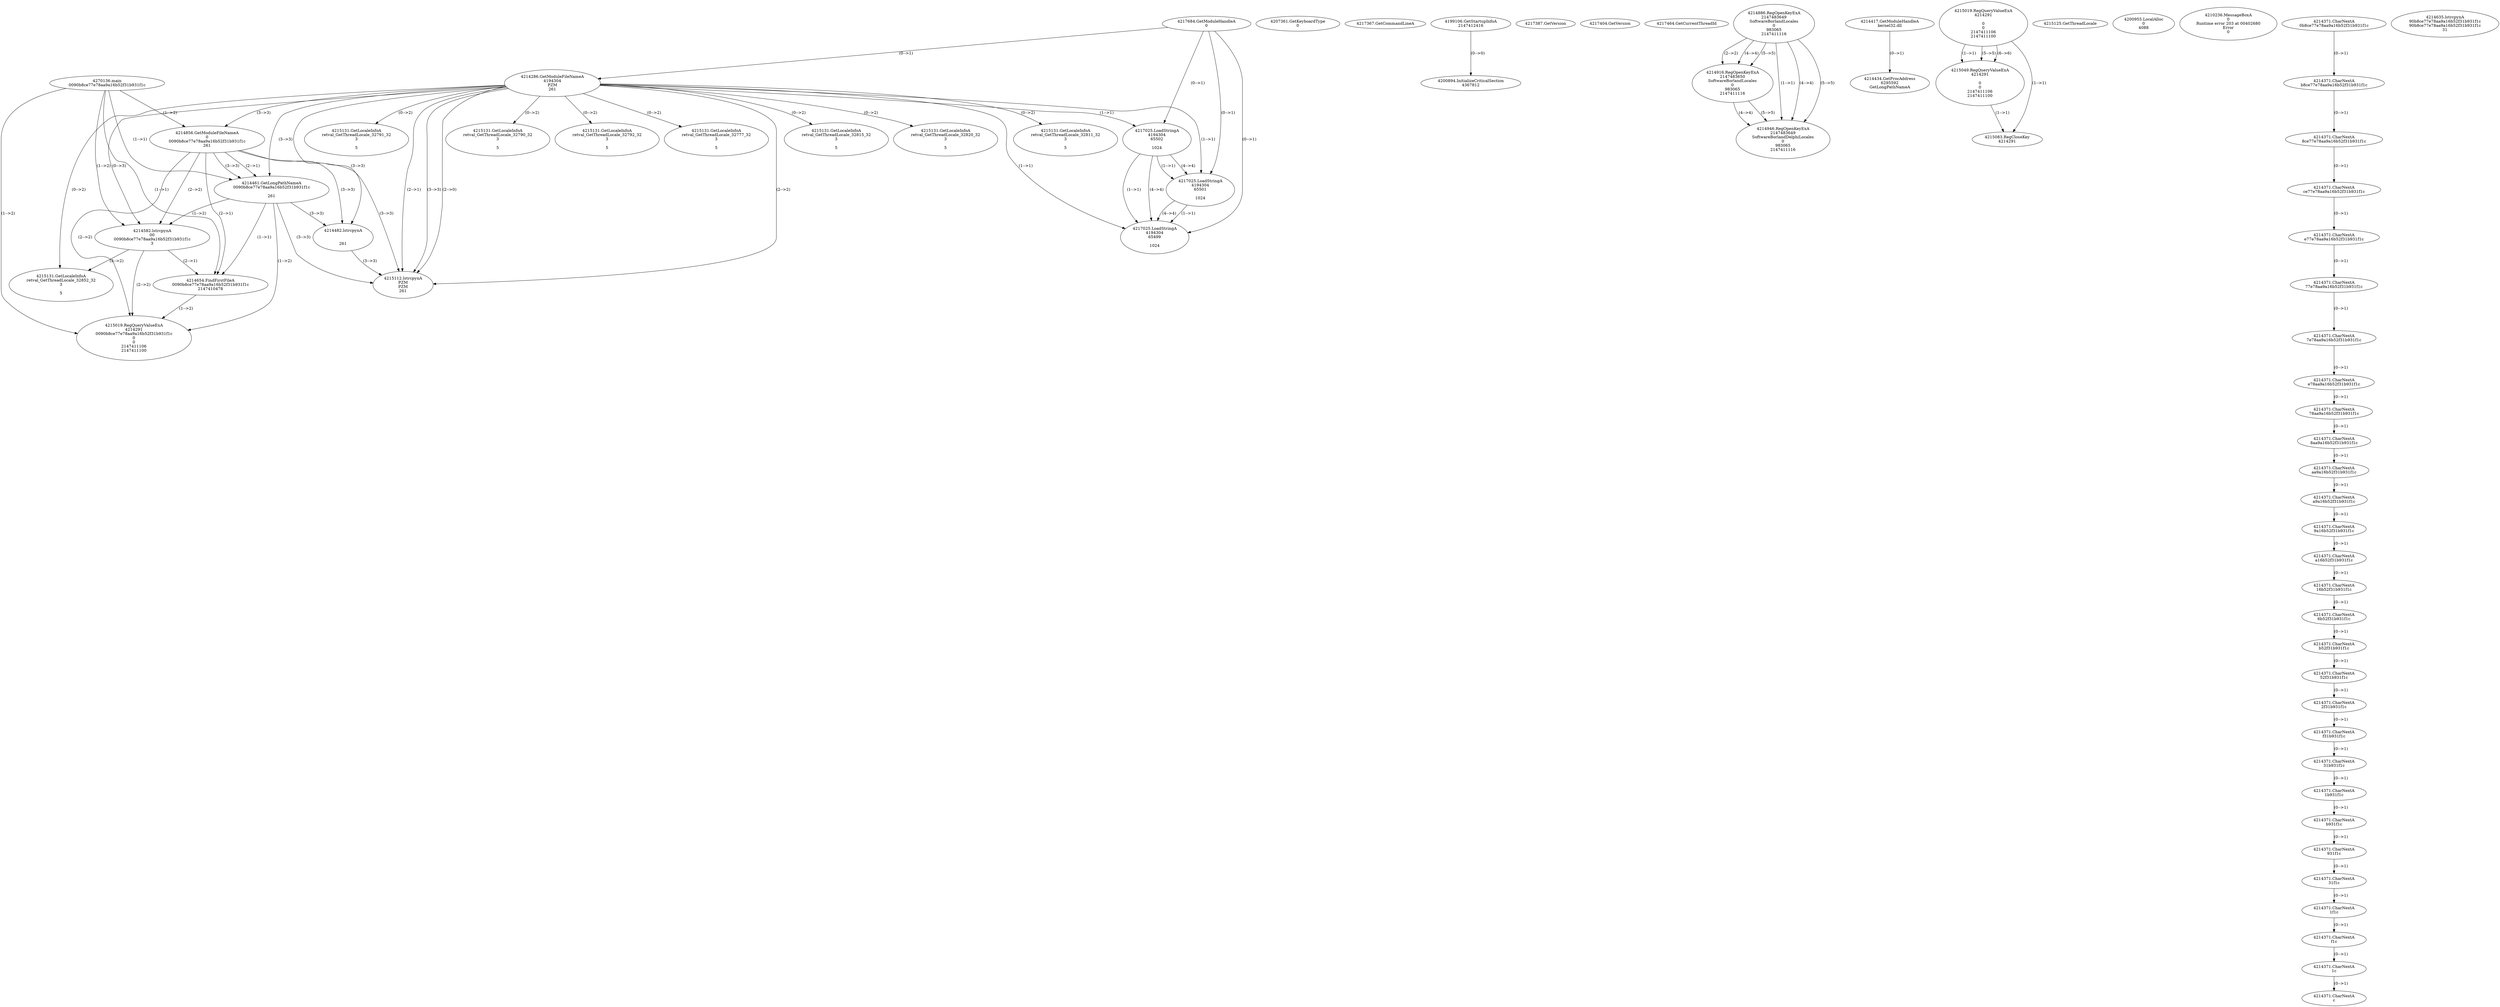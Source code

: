 // Global SCDG with merge call
digraph {
	0 [label="4270136.main
0090b8ce77e78aa9a16b52f31b931f1c"]
	1 [label="4217684.GetModuleHandleA
0"]
	2 [label="4207361.GetKeyboardType
0"]
	3 [label="4217367.GetCommandLineA
"]
	4 [label="4199106.GetStartupInfoA
2147412416"]
	5 [label="4217387.GetVersion
"]
	6 [label="4217404.GetVersion
"]
	7 [label="4217464.GetCurrentThreadId
"]
	8 [label="4214286.GetModuleFileNameA
4194304
PZM
261"]
	1 -> 8 [label="(0-->1)"]
	9 [label="4214856.GetModuleFileNameA
0
0090b8ce77e78aa9a16b52f31b931f1c
261"]
	0 -> 9 [label="(1-->2)"]
	8 -> 9 [label="(3-->3)"]
	10 [label="4214886.RegOpenKeyExA
2147483649
Software\Borland\Locales
0
983065
2147411116"]
	11 [label="4214916.RegOpenKeyExA
2147483650
Software\Borland\Locales
0
983065
2147411116"]
	10 -> 11 [label="(2-->2)"]
	10 -> 11 [label="(4-->4)"]
	10 -> 11 [label="(5-->5)"]
	12 [label="4214946.RegOpenKeyExA
2147483649
Software\Borland\Delphi\Locales
0
983065
2147411116"]
	10 -> 12 [label="(1-->1)"]
	10 -> 12 [label="(4-->4)"]
	11 -> 12 [label="(4-->4)"]
	10 -> 12 [label="(5-->5)"]
	11 -> 12 [label="(5-->5)"]
	13 [label="4214417.GetModuleHandleA
kernel32.dll"]
	14 [label="4214434.GetProcAddress
6295592
GetLongPathNameA"]
	13 -> 14 [label="(0-->1)"]
	15 [label="4214461.GetLongPathNameA
0090b8ce77e78aa9a16b52f31b931f1c

261"]
	0 -> 15 [label="(1-->1)"]
	9 -> 15 [label="(2-->1)"]
	8 -> 15 [label="(3-->3)"]
	9 -> 15 [label="(3-->3)"]
	16 [label="4214482.lstrcpynA


261"]
	8 -> 16 [label="(3-->3)"]
	9 -> 16 [label="(3-->3)"]
	15 -> 16 [label="(3-->3)"]
	17 [label="4215019.RegQueryValueExA
4214291

0
0
2147411106
2147411100"]
	18 [label="4215049.RegQueryValueExA
4214291

0
0
2147411106
2147411100"]
	17 -> 18 [label="(1-->1)"]
	17 -> 18 [label="(5-->5)"]
	17 -> 18 [label="(6-->6)"]
	19 [label="4215083.RegCloseKey
4214291"]
	17 -> 19 [label="(1-->1)"]
	18 -> 19 [label="(1-->1)"]
	20 [label="4215112.lstrcpynA
PZM
PZM
261"]
	8 -> 20 [label="(2-->1)"]
	8 -> 20 [label="(2-->2)"]
	8 -> 20 [label="(3-->3)"]
	9 -> 20 [label="(3-->3)"]
	15 -> 20 [label="(3-->3)"]
	16 -> 20 [label="(3-->3)"]
	8 -> 20 [label="(2-->0)"]
	21 [label="4215125.GetThreadLocale
"]
	22 [label="4215131.GetLocaleInfoA
retval_GetThreadLocale_32811_32
3

5"]
	8 -> 22 [label="(0-->2)"]
	23 [label="4217025.LoadStringA
4194304
65502

1024"]
	1 -> 23 [label="(0-->1)"]
	8 -> 23 [label="(1-->1)"]
	24 [label="4217025.LoadStringA
4194304
65501

1024"]
	1 -> 24 [label="(0-->1)"]
	8 -> 24 [label="(1-->1)"]
	23 -> 24 [label="(1-->1)"]
	23 -> 24 [label="(4-->4)"]
	25 [label="4215131.GetLocaleInfoA
retval_GetThreadLocale_32791_32
3

5"]
	8 -> 25 [label="(0-->2)"]
	26 [label="4200894.InitializeCriticalSection
4367812"]
	4 -> 26 [label="(0-->0)"]
	27 [label="4200955.LocalAlloc
0
4088"]
	28 [label="4210236.MessageBoxA
0
Runtime error 203 at 00402680
Error
0"]
	29 [label="4217025.LoadStringA
4194304
65499

1024"]
	1 -> 29 [label="(0-->1)"]
	8 -> 29 [label="(1-->1)"]
	23 -> 29 [label="(1-->1)"]
	24 -> 29 [label="(1-->1)"]
	23 -> 29 [label="(4-->4)"]
	24 -> 29 [label="(4-->4)"]
	30 [label="4214582.lstrcpynA
00
0090b8ce77e78aa9a16b52f31b931f1c
3"]
	0 -> 30 [label="(1-->2)"]
	9 -> 30 [label="(2-->2)"]
	15 -> 30 [label="(1-->2)"]
	8 -> 30 [label="(0-->3)"]
	31 [label="4214371.CharNextA
0b8ce77e78aa9a16b52f31b931f1c"]
	32 [label="4214371.CharNextA
b8ce77e78aa9a16b52f31b931f1c"]
	31 -> 32 [label="(0-->1)"]
	33 [label="4214371.CharNextA
8ce77e78aa9a16b52f31b931f1c"]
	32 -> 33 [label="(0-->1)"]
	34 [label="4214371.CharNextA
ce77e78aa9a16b52f31b931f1c"]
	33 -> 34 [label="(0-->1)"]
	35 [label="4214371.CharNextA
e77e78aa9a16b52f31b931f1c"]
	34 -> 35 [label="(0-->1)"]
	36 [label="4214371.CharNextA
77e78aa9a16b52f31b931f1c"]
	35 -> 36 [label="(0-->1)"]
	37 [label="4214371.CharNextA
7e78aa9a16b52f31b931f1c"]
	36 -> 37 [label="(0-->1)"]
	38 [label="4214371.CharNextA
e78aa9a16b52f31b931f1c"]
	37 -> 38 [label="(0-->1)"]
	39 [label="4214371.CharNextA
78aa9a16b52f31b931f1c"]
	38 -> 39 [label="(0-->1)"]
	40 [label="4214371.CharNextA
8aa9a16b52f31b931f1c"]
	39 -> 40 [label="(0-->1)"]
	41 [label="4214371.CharNextA
aa9a16b52f31b931f1c"]
	40 -> 41 [label="(0-->1)"]
	42 [label="4214371.CharNextA
a9a16b52f31b931f1c"]
	41 -> 42 [label="(0-->1)"]
	43 [label="4214371.CharNextA
9a16b52f31b931f1c"]
	42 -> 43 [label="(0-->1)"]
	44 [label="4214371.CharNextA
a16b52f31b931f1c"]
	43 -> 44 [label="(0-->1)"]
	45 [label="4214371.CharNextA
16b52f31b931f1c"]
	44 -> 45 [label="(0-->1)"]
	46 [label="4214371.CharNextA
6b52f31b931f1c"]
	45 -> 46 [label="(0-->1)"]
	47 [label="4214371.CharNextA
b52f31b931f1c"]
	46 -> 47 [label="(0-->1)"]
	48 [label="4214371.CharNextA
52f31b931f1c"]
	47 -> 48 [label="(0-->1)"]
	49 [label="4214371.CharNextA
2f31b931f1c"]
	48 -> 49 [label="(0-->1)"]
	50 [label="4214371.CharNextA
f31b931f1c"]
	49 -> 50 [label="(0-->1)"]
	51 [label="4214371.CharNextA
31b931f1c"]
	50 -> 51 [label="(0-->1)"]
	52 [label="4214371.CharNextA
1b931f1c"]
	51 -> 52 [label="(0-->1)"]
	53 [label="4214371.CharNextA
b931f1c"]
	52 -> 53 [label="(0-->1)"]
	54 [label="4214371.CharNextA
931f1c"]
	53 -> 54 [label="(0-->1)"]
	55 [label="4214371.CharNextA
31f1c"]
	54 -> 55 [label="(0-->1)"]
	56 [label="4214371.CharNextA
1f1c"]
	55 -> 56 [label="(0-->1)"]
	57 [label="4214371.CharNextA
f1c"]
	56 -> 57 [label="(0-->1)"]
	58 [label="4214371.CharNextA
1c"]
	57 -> 58 [label="(0-->1)"]
	59 [label="4214371.CharNextA
c"]
	58 -> 59 [label="(0-->1)"]
	60 [label="4214635.lstrcpynA
90b8ce77e78aa9a16b52f31b931f1c
90b8ce77e78aa9a16b52f31b931f1c
31"]
	61 [label="4214654.FindFirstFileA
0090b8ce77e78aa9a16b52f31b931f1c
2147410478"]
	0 -> 61 [label="(1-->1)"]
	9 -> 61 [label="(2-->1)"]
	15 -> 61 [label="(1-->1)"]
	30 -> 61 [label="(2-->1)"]
	62 [label="4215019.RegQueryValueExA
4214291
0090b8ce77e78aa9a16b52f31b931f1c
0
0
2147411106
2147411100"]
	0 -> 62 [label="(1-->2)"]
	9 -> 62 [label="(2-->2)"]
	15 -> 62 [label="(1-->2)"]
	30 -> 62 [label="(2-->2)"]
	61 -> 62 [label="(1-->2)"]
	63 [label="4215131.GetLocaleInfoA
retval_GetThreadLocale_32852_32
3

5"]
	8 -> 63 [label="(0-->2)"]
	30 -> 63 [label="(3-->2)"]
	64 [label="4215131.GetLocaleInfoA
retval_GetThreadLocale_32790_32
3

5"]
	8 -> 64 [label="(0-->2)"]
	65 [label="4215131.GetLocaleInfoA
retval_GetThreadLocale_32792_32
3

5"]
	8 -> 65 [label="(0-->2)"]
	66 [label="4215131.GetLocaleInfoA
retval_GetThreadLocale_32777_32
3

5"]
	8 -> 66 [label="(0-->2)"]
	67 [label="4215131.GetLocaleInfoA
retval_GetThreadLocale_32815_32
3

5"]
	8 -> 67 [label="(0-->2)"]
	68 [label="4215131.GetLocaleInfoA
retval_GetThreadLocale_32820_32
3

5"]
	8 -> 68 [label="(0-->2)"]
}
